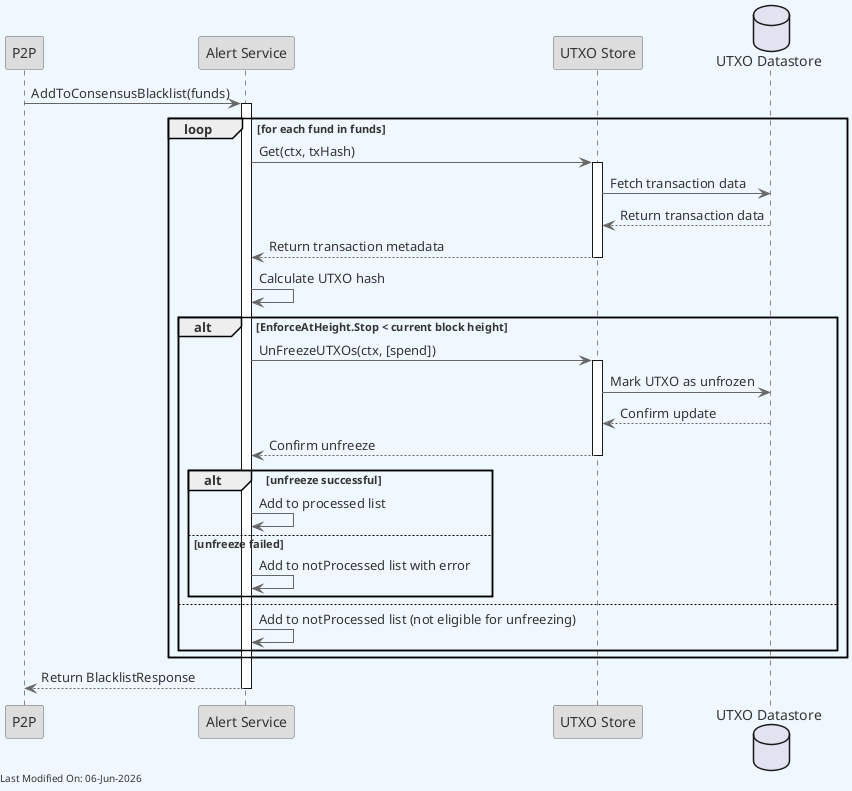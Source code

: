 @startuml
skinparam backgroundColor #F0F8FF
skinparam defaultFontColor #333333
skinparam arrowColor #666666

' Define borders for all elements
skinparam entity {
  BorderColor #666666
  BackgroundColor #DDDDDD
}

skinparam control {
  BorderColor #666666
  BackgroundColor #DDDDDD
}

skinparam participant {
  BorderColor #666666
  BackgroundColor #DDDDDD
}



participant "P2P" as P2P
participant "Alert Service" as AlertService
participant "UTXO Store" as UTXOStore
database "UTXO Datastore" as DB

P2P -> AlertService: AddToConsensusBlacklist(funds)
activate AlertService

loop for each fund in funds
    AlertService -> UTXOStore: Get(ctx, txHash)
    activate UTXOStore
    UTXOStore -> DB: Fetch transaction data
    DB --> UTXOStore: Return transaction data
    UTXOStore --> AlertService: Return transaction metadata
    deactivate UTXOStore

    AlertService -> AlertService: Calculate UTXO hash

    alt EnforceAtHeight.Stop < current block height
        AlertService -> UTXOStore: UnFreezeUTXOs(ctx, [spend])
        activate UTXOStore
        UTXOStore -> DB: Mark UTXO as unfrozen
        DB --> UTXOStore: Confirm update
        UTXOStore --> AlertService: Confirm unfreeze
        deactivate UTXOStore

        alt unfreeze successful
            AlertService -> AlertService: Add to processed list
        else unfreeze failed
            AlertService -> AlertService: Add to notProcessed list with error
        end
    else
        AlertService -> AlertService: Add to notProcessed list (not eligible for unfreezing)
    end
end

AlertService --> P2P: Return BlacklistResponse
deactivate AlertService

left footer Last Modified On: %date("dd-MMM-yyyy")

@enduml
